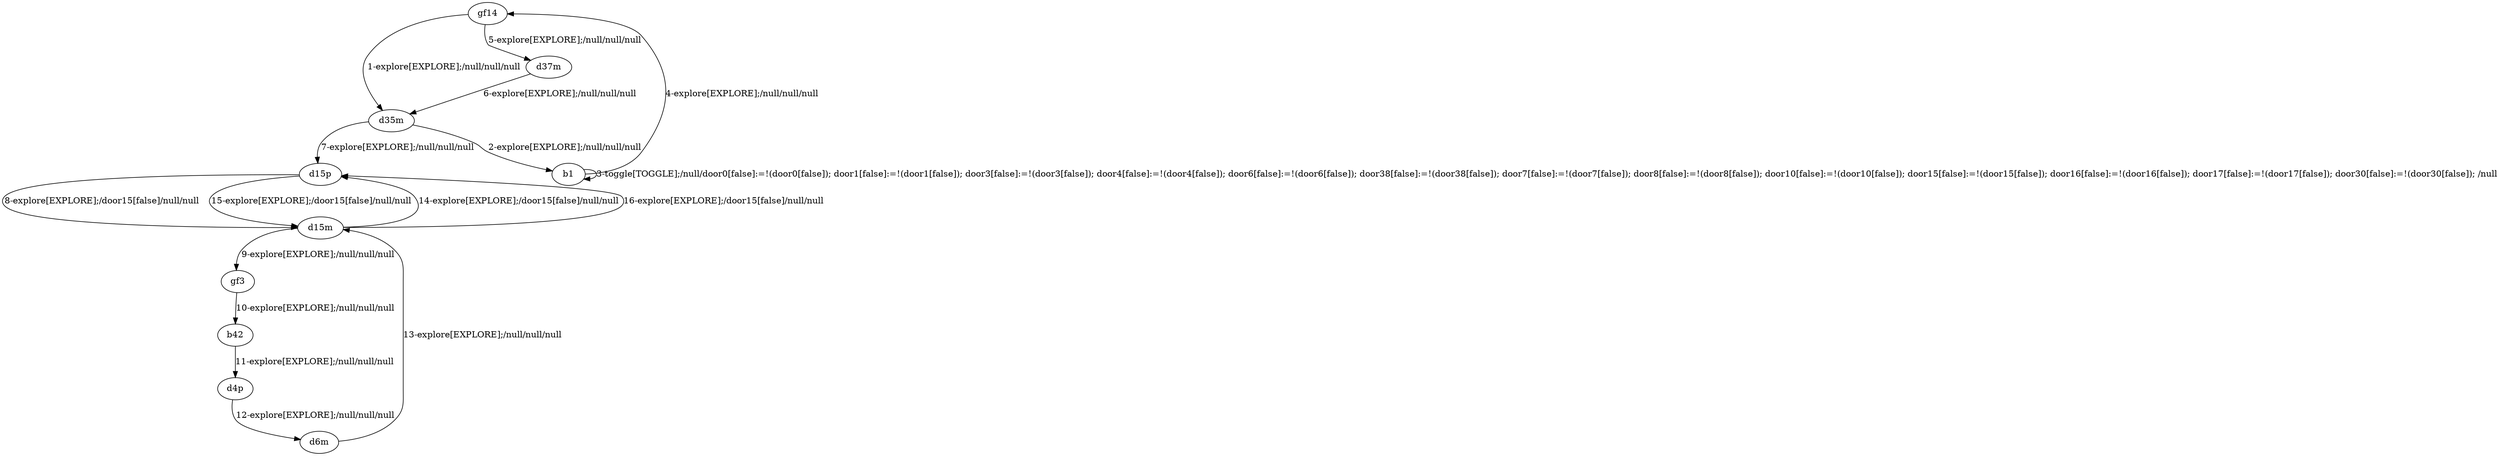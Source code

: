 # Total number of goals covered by this test: 5
# d4p --> d6m
# d15m --> d15p
# d6m --> d15m
# gf3 --> b42
# b42 --> d4p

digraph g {
"gf14" -> "d35m" [label = "1-explore[EXPLORE];/null/null/null"];
"d35m" -> "b1" [label = "2-explore[EXPLORE];/null/null/null"];
"b1" -> "b1" [label = "3-toggle[TOGGLE];/null/door0[false]:=!(door0[false]); door1[false]:=!(door1[false]); door3[false]:=!(door3[false]); door4[false]:=!(door4[false]); door6[false]:=!(door6[false]); door38[false]:=!(door38[false]); door7[false]:=!(door7[false]); door8[false]:=!(door8[false]); door10[false]:=!(door10[false]); door15[false]:=!(door15[false]); door16[false]:=!(door16[false]); door17[false]:=!(door17[false]); door30[false]:=!(door30[false]); /null"];
"b1" -> "gf14" [label = "4-explore[EXPLORE];/null/null/null"];
"gf14" -> "d37m" [label = "5-explore[EXPLORE];/null/null/null"];
"d37m" -> "d35m" [label = "6-explore[EXPLORE];/null/null/null"];
"d35m" -> "d15p" [label = "7-explore[EXPLORE];/null/null/null"];
"d15p" -> "d15m" [label = "8-explore[EXPLORE];/door15[false]/null/null"];
"d15m" -> "gf3" [label = "9-explore[EXPLORE];/null/null/null"];
"gf3" -> "b42" [label = "10-explore[EXPLORE];/null/null/null"];
"b42" -> "d4p" [label = "11-explore[EXPLORE];/null/null/null"];
"d4p" -> "d6m" [label = "12-explore[EXPLORE];/null/null/null"];
"d6m" -> "d15m" [label = "13-explore[EXPLORE];/null/null/null"];
"d15m" -> "d15p" [label = "14-explore[EXPLORE];/door15[false]/null/null"];
"d15p" -> "d15m" [label = "15-explore[EXPLORE];/door15[false]/null/null"];
"d15m" -> "d15p" [label = "16-explore[EXPLORE];/door15[false]/null/null"];
}